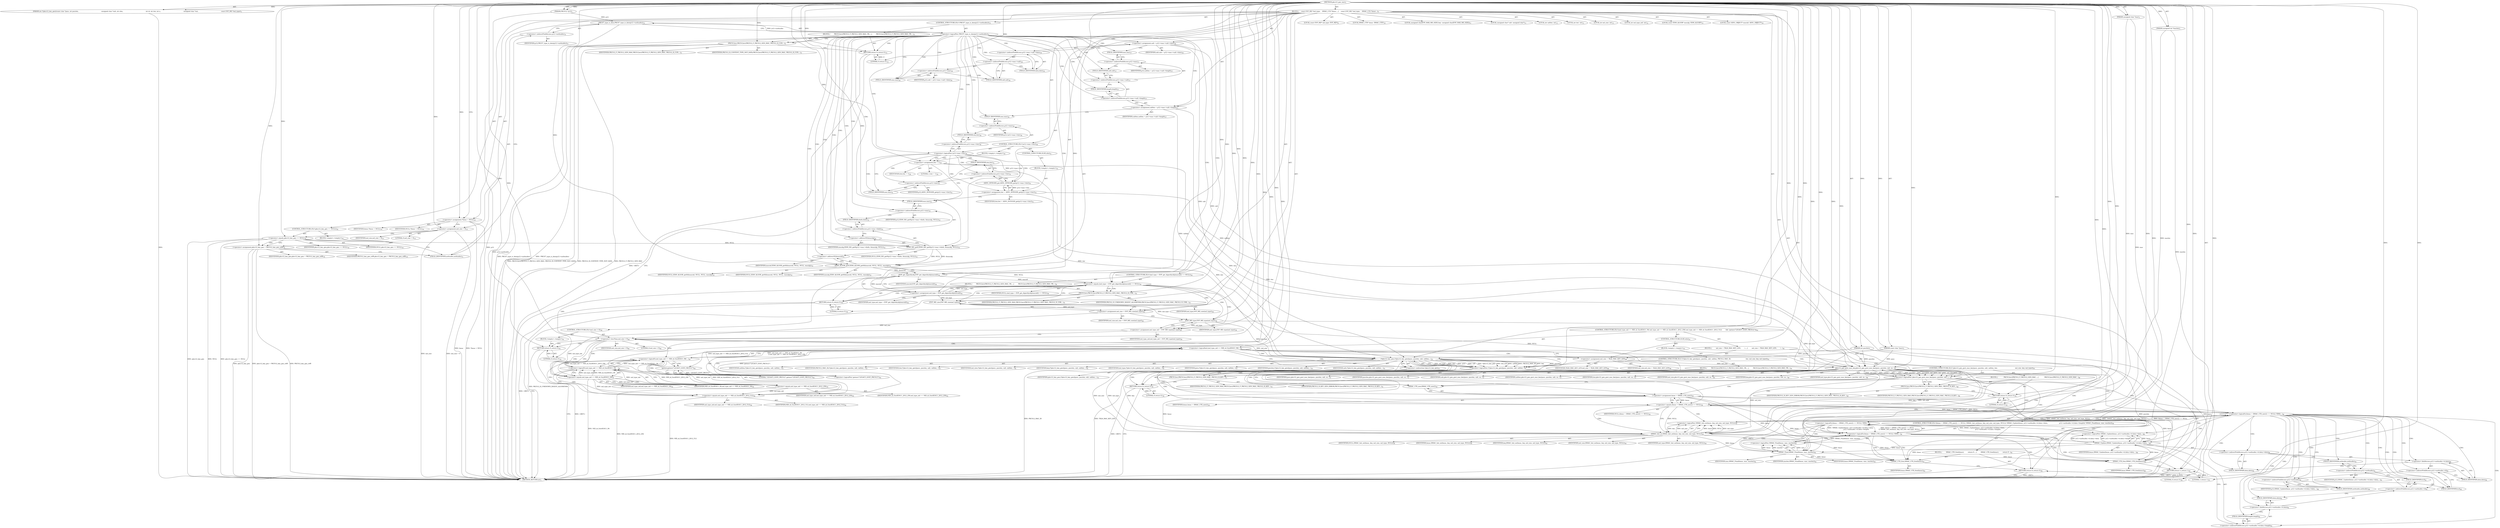 digraph "pkcs12_gen_mac" {  
"8" [label = <(METHOD,pkcs12_gen_mac)<SUB>1</SUB>> ]
"9" [label = <(PARAM,PKCS12 *p12)<SUB>1</SUB>> ]
"10" [label = <(PARAM,const char *pass)<SUB>1</SUB>> ]
"11" [label = <(PARAM,int passlen)<SUB>1</SUB>> ]
"12" [label = <(PARAM,unsigned char *mac)<SUB>2</SUB>> ]
"13" [label = <(PARAM,unsigned int *maclen)<SUB>2</SUB>> ]
"14" [label = <(PARAM,int (*pkcs12_key_gen)(const char *pass, int passlen,
                                                unsigned char *salt, int slen,
                                                int id, int iter, int n,
                                                unsigned char *out,
                                                const EVP_MD *md_type))<SUB>3</SUB>> ]
"15" [label = <(BLOCK,{
    const EVP_MD *md_type;
    HMAC_CTX *hmac...,{
    const EVP_MD *md_type;
    HMAC_CTX *hmac...)<SUB>8</SUB>> ]
"16" [label = <(LOCAL,const EVP_MD* md_type: EVP_MD*)<SUB>9</SUB>> ]
"17" [label = <(LOCAL,HMAC_CTX* hmac: HMAC_CTX*)<SUB>10</SUB>> ]
"18" [label = <(&lt;operator&gt;.assignment,*hmac = NULL)<SUB>10</SUB>> ]
"19" [label = <(IDENTIFIER,hmac,*hmac = NULL)<SUB>10</SUB>> ]
"20" [label = <(IDENTIFIER,NULL,*hmac = NULL)<SUB>10</SUB>> ]
"21" [label = <(LOCAL,unsigned char[EVP_MAX_MD_SIZE] key: unsigned char[EVP_MAX_MD_SIZE])<SUB>11</SUB>> ]
"22" [label = <(LOCAL,unsigned char* salt: unsigned char*)<SUB>11</SUB>> ]
"23" [label = <(LOCAL,int saltlen: int)<SUB>12</SUB>> ]
"24" [label = <(LOCAL,int iter: int)<SUB>12</SUB>> ]
"25" [label = <(LOCAL,int md_size: int)<SUB>13</SUB>> ]
"26" [label = <(&lt;operator&gt;.assignment,md_size = 0)<SUB>13</SUB>> ]
"27" [label = <(IDENTIFIER,md_size,md_size = 0)<SUB>13</SUB>> ]
"28" [label = <(LITERAL,0,md_size = 0)<SUB>13</SUB>> ]
"29" [label = <(LOCAL,int md_type_nid: int)<SUB>14</SUB>> ]
"30" [label = <(LOCAL,const X509_ALGOR* macalg: X509_ALGOR*)<SUB>15</SUB>> ]
"31" [label = <(LOCAL,const ASN1_OBJECT* macoid: ASN1_OBJECT*)<SUB>16</SUB>> ]
"32" [label = <(CONTROL_STRUCTURE,IF,if (pkcs12_key_gen == NULL))<SUB>18</SUB>> ]
"33" [label = <(&lt;operator&gt;.equals,pkcs12_key_gen == NULL)<SUB>18</SUB>> ]
"34" [label = <(IDENTIFIER,pkcs12_key_gen,pkcs12_key_gen == NULL)<SUB>18</SUB>> ]
"35" [label = <(IDENTIFIER,NULL,pkcs12_key_gen == NULL)<SUB>18</SUB>> ]
"36" [label = <(BLOCK,&lt;empty&gt;,&lt;empty&gt;)<SUB>19</SUB>> ]
"37" [label = <(&lt;operator&gt;.assignment,pkcs12_key_gen = PKCS12_key_gen_utf8)<SUB>19</SUB>> ]
"38" [label = <(IDENTIFIER,pkcs12_key_gen,pkcs12_key_gen = PKCS12_key_gen_utf8)<SUB>19</SUB>> ]
"39" [label = <(IDENTIFIER,PKCS12_key_gen_utf8,pkcs12_key_gen = PKCS12_key_gen_utf8)<SUB>19</SUB>> ]
"40" [label = <(CONTROL_STRUCTURE,IF,if (!PKCS7_type_is_data(p12-&gt;authsafes)))<SUB>21</SUB>> ]
"41" [label = <(&lt;operator&gt;.logicalNot,!PKCS7_type_is_data(p12-&gt;authsafes))<SUB>21</SUB>> ]
"42" [label = <(PKCS7_type_is_data,PKCS7_type_is_data(p12-&gt;authsafes))<SUB>21</SUB>> ]
"43" [label = <(&lt;operator&gt;.indirectFieldAccess,p12-&gt;authsafes)<SUB>21</SUB>> ]
"44" [label = <(IDENTIFIER,p12,PKCS7_type_is_data(p12-&gt;authsafes))<SUB>21</SUB>> ]
"45" [label = <(FIELD_IDENTIFIER,authsafes,authsafes)<SUB>21</SUB>> ]
"46" [label = <(BLOCK,{
        PKCS12err(PKCS12_F_PKCS12_GEN_MAC, PK...,{
        PKCS12err(PKCS12_F_PKCS12_GEN_MAC, PK...)<SUB>21</SUB>> ]
"47" [label = <(PKCS12err,PKCS12err(PKCS12_F_PKCS12_GEN_MAC, PKCS12_R_CON...)<SUB>22</SUB>> ]
"48" [label = <(IDENTIFIER,PKCS12_F_PKCS12_GEN_MAC,PKCS12err(PKCS12_F_PKCS12_GEN_MAC, PKCS12_R_CON...)<SUB>22</SUB>> ]
"49" [label = <(IDENTIFIER,PKCS12_R_CONTENT_TYPE_NOT_DATA,PKCS12err(PKCS12_F_PKCS12_GEN_MAC, PKCS12_R_CON...)<SUB>22</SUB>> ]
"50" [label = <(RETURN,return 0;,return 0;)<SUB>23</SUB>> ]
"51" [label = <(LITERAL,0,return 0;)<SUB>23</SUB>> ]
"52" [label = <(&lt;operator&gt;.assignment,salt = p12-&gt;mac-&gt;salt-&gt;data)<SUB>26</SUB>> ]
"53" [label = <(IDENTIFIER,salt,salt = p12-&gt;mac-&gt;salt-&gt;data)<SUB>26</SUB>> ]
"54" [label = <(&lt;operator&gt;.indirectFieldAccess,p12-&gt;mac-&gt;salt-&gt;data)<SUB>26</SUB>> ]
"55" [label = <(&lt;operator&gt;.indirectFieldAccess,p12-&gt;mac-&gt;salt)<SUB>26</SUB>> ]
"56" [label = <(&lt;operator&gt;.indirectFieldAccess,p12-&gt;mac)<SUB>26</SUB>> ]
"57" [label = <(IDENTIFIER,p12,salt = p12-&gt;mac-&gt;salt-&gt;data)<SUB>26</SUB>> ]
"58" [label = <(FIELD_IDENTIFIER,mac,mac)<SUB>26</SUB>> ]
"59" [label = <(FIELD_IDENTIFIER,salt,salt)<SUB>26</SUB>> ]
"60" [label = <(FIELD_IDENTIFIER,data,data)<SUB>26</SUB>> ]
"61" [label = <(&lt;operator&gt;.assignment,saltlen = p12-&gt;mac-&gt;salt-&gt;length)<SUB>27</SUB>> ]
"62" [label = <(IDENTIFIER,saltlen,saltlen = p12-&gt;mac-&gt;salt-&gt;length)<SUB>27</SUB>> ]
"63" [label = <(&lt;operator&gt;.indirectFieldAccess,p12-&gt;mac-&gt;salt-&gt;length)<SUB>27</SUB>> ]
"64" [label = <(&lt;operator&gt;.indirectFieldAccess,p12-&gt;mac-&gt;salt)<SUB>27</SUB>> ]
"65" [label = <(&lt;operator&gt;.indirectFieldAccess,p12-&gt;mac)<SUB>27</SUB>> ]
"66" [label = <(IDENTIFIER,p12,saltlen = p12-&gt;mac-&gt;salt-&gt;length)<SUB>27</SUB>> ]
"67" [label = <(FIELD_IDENTIFIER,mac,mac)<SUB>27</SUB>> ]
"68" [label = <(FIELD_IDENTIFIER,salt,salt)<SUB>27</SUB>> ]
"69" [label = <(FIELD_IDENTIFIER,length,length)<SUB>27</SUB>> ]
"70" [label = <(CONTROL_STRUCTURE,IF,if (!p12-&gt;mac-&gt;iter))<SUB>28</SUB>> ]
"71" [label = <(&lt;operator&gt;.logicalNot,!p12-&gt;mac-&gt;iter)<SUB>28</SUB>> ]
"72" [label = <(&lt;operator&gt;.indirectFieldAccess,p12-&gt;mac-&gt;iter)<SUB>28</SUB>> ]
"73" [label = <(&lt;operator&gt;.indirectFieldAccess,p12-&gt;mac)<SUB>28</SUB>> ]
"74" [label = <(IDENTIFIER,p12,!p12-&gt;mac-&gt;iter)<SUB>28</SUB>> ]
"75" [label = <(FIELD_IDENTIFIER,mac,mac)<SUB>28</SUB>> ]
"76" [label = <(FIELD_IDENTIFIER,iter,iter)<SUB>28</SUB>> ]
"77" [label = <(BLOCK,&lt;empty&gt;,&lt;empty&gt;)<SUB>29</SUB>> ]
"78" [label = <(&lt;operator&gt;.assignment,iter = 1)<SUB>29</SUB>> ]
"79" [label = <(IDENTIFIER,iter,iter = 1)<SUB>29</SUB>> ]
"80" [label = <(LITERAL,1,iter = 1)<SUB>29</SUB>> ]
"81" [label = <(CONTROL_STRUCTURE,ELSE,else)<SUB>31</SUB>> ]
"82" [label = <(BLOCK,&lt;empty&gt;,&lt;empty&gt;)<SUB>31</SUB>> ]
"83" [label = <(&lt;operator&gt;.assignment,iter = ASN1_INTEGER_get(p12-&gt;mac-&gt;iter))<SUB>31</SUB>> ]
"84" [label = <(IDENTIFIER,iter,iter = ASN1_INTEGER_get(p12-&gt;mac-&gt;iter))<SUB>31</SUB>> ]
"85" [label = <(ASN1_INTEGER_get,ASN1_INTEGER_get(p12-&gt;mac-&gt;iter))<SUB>31</SUB>> ]
"86" [label = <(&lt;operator&gt;.indirectFieldAccess,p12-&gt;mac-&gt;iter)<SUB>31</SUB>> ]
"87" [label = <(&lt;operator&gt;.indirectFieldAccess,p12-&gt;mac)<SUB>31</SUB>> ]
"88" [label = <(IDENTIFIER,p12,ASN1_INTEGER_get(p12-&gt;mac-&gt;iter))<SUB>31</SUB>> ]
"89" [label = <(FIELD_IDENTIFIER,mac,mac)<SUB>31</SUB>> ]
"90" [label = <(FIELD_IDENTIFIER,iter,iter)<SUB>31</SUB>> ]
"91" [label = <(X509_SIG_get0,X509_SIG_get0(p12-&gt;mac-&gt;dinfo, &amp;macalg, NULL))<SUB>32</SUB>> ]
"92" [label = <(&lt;operator&gt;.indirectFieldAccess,p12-&gt;mac-&gt;dinfo)<SUB>32</SUB>> ]
"93" [label = <(&lt;operator&gt;.indirectFieldAccess,p12-&gt;mac)<SUB>32</SUB>> ]
"94" [label = <(IDENTIFIER,p12,X509_SIG_get0(p12-&gt;mac-&gt;dinfo, &amp;macalg, NULL))<SUB>32</SUB>> ]
"95" [label = <(FIELD_IDENTIFIER,mac,mac)<SUB>32</SUB>> ]
"96" [label = <(FIELD_IDENTIFIER,dinfo,dinfo)<SUB>32</SUB>> ]
"97" [label = <(&lt;operator&gt;.addressOf,&amp;macalg)<SUB>32</SUB>> ]
"98" [label = <(IDENTIFIER,macalg,X509_SIG_get0(p12-&gt;mac-&gt;dinfo, &amp;macalg, NULL))<SUB>32</SUB>> ]
"99" [label = <(IDENTIFIER,NULL,X509_SIG_get0(p12-&gt;mac-&gt;dinfo, &amp;macalg, NULL))<SUB>32</SUB>> ]
"100" [label = <(X509_ALGOR_get0,X509_ALGOR_get0(&amp;macoid, NULL, NULL, macalg))<SUB>33</SUB>> ]
"101" [label = <(&lt;operator&gt;.addressOf,&amp;macoid)<SUB>33</SUB>> ]
"102" [label = <(IDENTIFIER,macoid,X509_ALGOR_get0(&amp;macoid, NULL, NULL, macalg))<SUB>33</SUB>> ]
"103" [label = <(IDENTIFIER,NULL,X509_ALGOR_get0(&amp;macoid, NULL, NULL, macalg))<SUB>33</SUB>> ]
"104" [label = <(IDENTIFIER,NULL,X509_ALGOR_get0(&amp;macoid, NULL, NULL, macalg))<SUB>33</SUB>> ]
"105" [label = <(IDENTIFIER,macalg,X509_ALGOR_get0(&amp;macoid, NULL, NULL, macalg))<SUB>33</SUB>> ]
"106" [label = <(CONTROL_STRUCTURE,IF,if ((md_type = EVP_get_digestbyobj(macoid)) == NULL))<SUB>34</SUB>> ]
"107" [label = <(&lt;operator&gt;.equals,(md_type = EVP_get_digestbyobj(macoid)) == NULL)<SUB>34</SUB>> ]
"108" [label = <(&lt;operator&gt;.assignment,md_type = EVP_get_digestbyobj(macoid))<SUB>34</SUB>> ]
"109" [label = <(IDENTIFIER,md_type,md_type = EVP_get_digestbyobj(macoid))<SUB>34</SUB>> ]
"110" [label = <(EVP_get_digestbyobj,EVP_get_digestbyobj(macoid))<SUB>34</SUB>> ]
"111" [label = <(IDENTIFIER,macoid,EVP_get_digestbyobj(macoid))<SUB>34</SUB>> ]
"112" [label = <(IDENTIFIER,NULL,(md_type = EVP_get_digestbyobj(macoid)) == NULL)<SUB>34</SUB>> ]
"113" [label = <(BLOCK,{
        PKCS12err(PKCS12_F_PKCS12_GEN_MAC, PK...,{
        PKCS12err(PKCS12_F_PKCS12_GEN_MAC, PK...)<SUB>34</SUB>> ]
"114" [label = <(PKCS12err,PKCS12err(PKCS12_F_PKCS12_GEN_MAC, PKCS12_R_UNK...)<SUB>35</SUB>> ]
"115" [label = <(IDENTIFIER,PKCS12_F_PKCS12_GEN_MAC,PKCS12err(PKCS12_F_PKCS12_GEN_MAC, PKCS12_R_UNK...)<SUB>35</SUB>> ]
"116" [label = <(IDENTIFIER,PKCS12_R_UNKNOWN_DIGEST_ALGORITHM,PKCS12err(PKCS12_F_PKCS12_GEN_MAC, PKCS12_R_UNK...)<SUB>35</SUB>> ]
"117" [label = <(RETURN,return 0;,return 0;)<SUB>36</SUB>> ]
"118" [label = <(LITERAL,0,return 0;)<SUB>36</SUB>> ]
"119" [label = <(&lt;operator&gt;.assignment,md_size = EVP_MD_size(md_type))<SUB>38</SUB>> ]
"120" [label = <(IDENTIFIER,md_size,md_size = EVP_MD_size(md_type))<SUB>38</SUB>> ]
"121" [label = <(EVP_MD_size,EVP_MD_size(md_type))<SUB>38</SUB>> ]
"122" [label = <(IDENTIFIER,md_type,EVP_MD_size(md_type))<SUB>38</SUB>> ]
"123" [label = <(&lt;operator&gt;.assignment,md_type_nid = EVP_MD_type(md_type))<SUB>39</SUB>> ]
"124" [label = <(IDENTIFIER,md_type_nid,md_type_nid = EVP_MD_type(md_type))<SUB>39</SUB>> ]
"125" [label = <(EVP_MD_type,EVP_MD_type(md_type))<SUB>39</SUB>> ]
"126" [label = <(IDENTIFIER,md_type,EVP_MD_type(md_type))<SUB>39</SUB>> ]
"127" [label = <(CONTROL_STRUCTURE,IF,if (md_size &lt; 0))<SUB>40</SUB>> ]
"128" [label = <(&lt;operator&gt;.lessThan,md_size &lt; 0)<SUB>40</SUB>> ]
"129" [label = <(IDENTIFIER,md_size,md_size &lt; 0)<SUB>40</SUB>> ]
"130" [label = <(LITERAL,0,md_size &lt; 0)<SUB>40</SUB>> ]
"131" [label = <(BLOCK,&lt;empty&gt;,&lt;empty&gt;)<SUB>41</SUB>> ]
"132" [label = <(RETURN,return 0;,return 0;)<SUB>41</SUB>> ]
"133" [label = <(LITERAL,0,return 0;)<SUB>41</SUB>> ]
"134" [label = <(CONTROL_STRUCTURE,IF,if ((md_type_nid == NID_id_GostR3411_94
| md_type_nid == NID_id_GostR3411_2012_256
| md_type_nid == NID_id_GostR3411_2012_512)
        &amp;&amp; !getenv(&quot;LEGACY_GOST_PKCS12&quot;)))<SUB>42</SUB>> ]
"135" [label = <(&lt;operator&gt;.logicalAnd,(md_type_nid == NID_id_GostR3411_94
|...)<SUB>42</SUB>> ]
"136" [label = <(&lt;operator&gt;.logicalOr,md_type_nid == NID_id_GostR3411_94
| ...)<SUB>42</SUB>> ]
"137" [label = <(&lt;operator&gt;.logicalOr,md_type_nid == NID_id_GostR3411_94
| ...)<SUB>42</SUB>> ]
"138" [label = <(&lt;operator&gt;.equals,md_type_nid == NID_id_GostR3411_94)<SUB>42</SUB>> ]
"139" [label = <(IDENTIFIER,md_type_nid,md_type_nid == NID_id_GostR3411_94)<SUB>42</SUB>> ]
"140" [label = <(IDENTIFIER,NID_id_GostR3411_94,md_type_nid == NID_id_GostR3411_94)<SUB>42</SUB>> ]
"141" [label = <(&lt;operator&gt;.equals,md_type_nid == NID_id_GostR3411_2012_256)<SUB>43</SUB>> ]
"142" [label = <(IDENTIFIER,md_type_nid,md_type_nid == NID_id_GostR3411_2012_256)<SUB>43</SUB>> ]
"143" [label = <(IDENTIFIER,NID_id_GostR3411_2012_256,md_type_nid == NID_id_GostR3411_2012_256)<SUB>43</SUB>> ]
"144" [label = <(&lt;operator&gt;.equals,md_type_nid == NID_id_GostR3411_2012_512)<SUB>44</SUB>> ]
"145" [label = <(IDENTIFIER,md_type_nid,md_type_nid == NID_id_GostR3411_2012_512)<SUB>44</SUB>> ]
"146" [label = <(IDENTIFIER,NID_id_GostR3411_2012_512,md_type_nid == NID_id_GostR3411_2012_512)<SUB>44</SUB>> ]
"147" [label = <(&lt;operator&gt;.logicalNot,!getenv(&quot;LEGACY_GOST_PKCS12&quot;))<SUB>45</SUB>> ]
"148" [label = <(getenv,getenv(&quot;LEGACY_GOST_PKCS12&quot;))<SUB>45</SUB>> ]
"149" [label = <(LITERAL,&quot;LEGACY_GOST_PKCS12&quot;,getenv(&quot;LEGACY_GOST_PKCS12&quot;))<SUB>45</SUB>> ]
"150" [label = <(BLOCK,{
        md_size = TK26_MAC_KEY_LEN;
        i...,{
        md_size = TK26_MAC_KEY_LEN;
        i...)<SUB>45</SUB>> ]
"151" [label = <(&lt;operator&gt;.assignment,md_size = TK26_MAC_KEY_LEN)<SUB>46</SUB>> ]
"152" [label = <(IDENTIFIER,md_size,md_size = TK26_MAC_KEY_LEN)<SUB>46</SUB>> ]
"153" [label = <(IDENTIFIER,TK26_MAC_KEY_LEN,md_size = TK26_MAC_KEY_LEN)<SUB>46</SUB>> ]
"154" [label = <(CONTROL_STRUCTURE,IF,if (!pkcs12_gen_gost_mac_key(pass, passlen, salt, saltlen, iter,
                                     md_size, key, md_type)))<SUB>47</SUB>> ]
"155" [label = <(&lt;operator&gt;.logicalNot,!pkcs12_gen_gost_mac_key(pass, passlen, salt, s...)<SUB>47</SUB>> ]
"156" [label = <(pkcs12_gen_gost_mac_key,pkcs12_gen_gost_mac_key(pass, passlen, salt, sa...)<SUB>47</SUB>> ]
"157" [label = <(IDENTIFIER,pass,pkcs12_gen_gost_mac_key(pass, passlen, salt, sa...)<SUB>47</SUB>> ]
"158" [label = <(IDENTIFIER,passlen,pkcs12_gen_gost_mac_key(pass, passlen, salt, sa...)<SUB>47</SUB>> ]
"159" [label = <(IDENTIFIER,salt,pkcs12_gen_gost_mac_key(pass, passlen, salt, sa...)<SUB>47</SUB>> ]
"160" [label = <(IDENTIFIER,saltlen,pkcs12_gen_gost_mac_key(pass, passlen, salt, sa...)<SUB>47</SUB>> ]
"161" [label = <(IDENTIFIER,iter,pkcs12_gen_gost_mac_key(pass, passlen, salt, sa...)<SUB>47</SUB>> ]
"162" [label = <(IDENTIFIER,md_size,pkcs12_gen_gost_mac_key(pass, passlen, salt, sa...)<SUB>48</SUB>> ]
"163" [label = <(IDENTIFIER,key,pkcs12_gen_gost_mac_key(pass, passlen, salt, sa...)<SUB>48</SUB>> ]
"164" [label = <(IDENTIFIER,md_type,pkcs12_gen_gost_mac_key(pass, passlen, salt, sa...)<SUB>48</SUB>> ]
"165" [label = <(BLOCK,{
            PKCS12err(PKCS12_F_PKCS12_GEN_MAC...,{
            PKCS12err(PKCS12_F_PKCS12_GEN_MAC...)<SUB>48</SUB>> ]
"166" [label = <(PKCS12err,PKCS12err(PKCS12_F_PKCS12_GEN_MAC, PKCS12_R_KEY...)<SUB>49</SUB>> ]
"167" [label = <(IDENTIFIER,PKCS12_F_PKCS12_GEN_MAC,PKCS12err(PKCS12_F_PKCS12_GEN_MAC, PKCS12_R_KEY...)<SUB>49</SUB>> ]
"168" [label = <(IDENTIFIER,PKCS12_R_KEY_GEN_ERROR,PKCS12err(PKCS12_F_PKCS12_GEN_MAC, PKCS12_R_KEY...)<SUB>49</SUB>> ]
"169" [label = <(RETURN,return 0;,return 0;)<SUB>50</SUB>> ]
"170" [label = <(LITERAL,0,return 0;)<SUB>50</SUB>> ]
"171" [label = <(CONTROL_STRUCTURE,ELSE,else)<SUB>53</SUB>> ]
"172" [label = <(BLOCK,&lt;empty&gt;,&lt;empty&gt;)<SUB>53</SUB>> ]
"173" [label = <(CONTROL_STRUCTURE,IF,if (!(*pkcs12_key_gen)(pass, passlen, salt, saltlen, PKCS12_MAC_ID,
                               iter, md_size, key, md_type)))<SUB>53</SUB>> ]
"174" [label = <(&lt;operator&gt;.logicalNot,!(*pkcs12_key_gen)(pass, passlen, salt, saltlen...)<SUB>53</SUB>> ]
"175" [label = <(*pkcs12_key_gen,(*pkcs12_key_gen)(pass, passlen, salt, saltlen,...)<SUB>53</SUB>> ]
"176" [label = <(&lt;operator&gt;.indirection,*pkcs12_key_gen)<SUB>53</SUB>> ]
"177" [label = <(IDENTIFIER,pkcs12_key_gen,(*pkcs12_key_gen)(pass, passlen, salt, saltlen,...)<SUB>53</SUB>> ]
"178" [label = <(IDENTIFIER,pass,(*pkcs12_key_gen)(pass, passlen, salt, saltlen,...)<SUB>53</SUB>> ]
"179" [label = <(IDENTIFIER,passlen,(*pkcs12_key_gen)(pass, passlen, salt, saltlen,...)<SUB>53</SUB>> ]
"180" [label = <(IDENTIFIER,salt,(*pkcs12_key_gen)(pass, passlen, salt, saltlen,...)<SUB>53</SUB>> ]
"181" [label = <(IDENTIFIER,saltlen,(*pkcs12_key_gen)(pass, passlen, salt, saltlen,...)<SUB>53</SUB>> ]
"182" [label = <(IDENTIFIER,PKCS12_MAC_ID,(*pkcs12_key_gen)(pass, passlen, salt, saltlen,...)<SUB>53</SUB>> ]
"183" [label = <(IDENTIFIER,iter,(*pkcs12_key_gen)(pass, passlen, salt, saltlen,...)<SUB>54</SUB>> ]
"184" [label = <(IDENTIFIER,md_size,(*pkcs12_key_gen)(pass, passlen, salt, saltlen,...)<SUB>54</SUB>> ]
"185" [label = <(IDENTIFIER,key,(*pkcs12_key_gen)(pass, passlen, salt, saltlen,...)<SUB>54</SUB>> ]
"186" [label = <(IDENTIFIER,md_type,(*pkcs12_key_gen)(pass, passlen, salt, saltlen,...)<SUB>54</SUB>> ]
"187" [label = <(BLOCK,{
        PKCS12err(PKCS12_F_PKCS12_GEN_MAC, PK...,{
        PKCS12err(PKCS12_F_PKCS12_GEN_MAC, PK...)<SUB>54</SUB>> ]
"188" [label = <(PKCS12err,PKCS12err(PKCS12_F_PKCS12_GEN_MAC, PKCS12_R_KEY...)<SUB>55</SUB>> ]
"189" [label = <(IDENTIFIER,PKCS12_F_PKCS12_GEN_MAC,PKCS12err(PKCS12_F_PKCS12_GEN_MAC, PKCS12_R_KEY...)<SUB>55</SUB>> ]
"190" [label = <(IDENTIFIER,PKCS12_R_KEY_GEN_ERROR,PKCS12err(PKCS12_F_PKCS12_GEN_MAC, PKCS12_R_KEY...)<SUB>55</SUB>> ]
"191" [label = <(RETURN,return 0;,return 0;)<SUB>56</SUB>> ]
"192" [label = <(LITERAL,0,return 0;)<SUB>56</SUB>> ]
"193" [label = <(CONTROL_STRUCTURE,IF,if ((hmac = HMAC_CTX_new()) == NULL
| !HMAC_Init_ex(hmac, key, md_size, md_type, NULL)
| !HMAC_Update(hmac, p12-&gt;authsafes-&gt;d.data-&gt;data,
                        p12-&gt;authsafes-&gt;d.data-&gt;length)
| !HMAC_Final(hmac, mac, maclen)))<SUB>58</SUB>> ]
"194" [label = <(&lt;operator&gt;.logicalOr,(hmac = HMAC_CTX_new()) == NULL
| !HMA...)<SUB>58</SUB>> ]
"195" [label = <(&lt;operator&gt;.logicalOr,(hmac = HMAC_CTX_new()) == NULL
| !HMA...)<SUB>58</SUB>> ]
"196" [label = <(&lt;operator&gt;.logicalOr,(hmac = HMAC_CTX_new()) == NULL
| !HMA...)<SUB>58</SUB>> ]
"197" [label = <(&lt;operator&gt;.equals,(hmac = HMAC_CTX_new()) == NULL)<SUB>58</SUB>> ]
"198" [label = <(&lt;operator&gt;.assignment,hmac = HMAC_CTX_new())<SUB>58</SUB>> ]
"199" [label = <(IDENTIFIER,hmac,hmac = HMAC_CTX_new())<SUB>58</SUB>> ]
"200" [label = <(HMAC_CTX_new,HMAC_CTX_new())<SUB>58</SUB>> ]
"201" [label = <(IDENTIFIER,NULL,(hmac = HMAC_CTX_new()) == NULL)<SUB>58</SUB>> ]
"202" [label = <(&lt;operator&gt;.logicalNot,!HMAC_Init_ex(hmac, key, md_size, md_type, NULL))<SUB>59</SUB>> ]
"203" [label = <(HMAC_Init_ex,HMAC_Init_ex(hmac, key, md_size, md_type, NULL))<SUB>59</SUB>> ]
"204" [label = <(IDENTIFIER,hmac,HMAC_Init_ex(hmac, key, md_size, md_type, NULL))<SUB>59</SUB>> ]
"205" [label = <(IDENTIFIER,key,HMAC_Init_ex(hmac, key, md_size, md_type, NULL))<SUB>59</SUB>> ]
"206" [label = <(IDENTIFIER,md_size,HMAC_Init_ex(hmac, key, md_size, md_type, NULL))<SUB>59</SUB>> ]
"207" [label = <(IDENTIFIER,md_type,HMAC_Init_ex(hmac, key, md_size, md_type, NULL))<SUB>59</SUB>> ]
"208" [label = <(IDENTIFIER,NULL,HMAC_Init_ex(hmac, key, md_size, md_type, NULL))<SUB>59</SUB>> ]
"209" [label = <(&lt;operator&gt;.logicalNot,!HMAC_Update(hmac, p12-&gt;authsafes-&gt;d.data-&gt;data...)<SUB>60</SUB>> ]
"210" [label = <(HMAC_Update,HMAC_Update(hmac, p12-&gt;authsafes-&gt;d.data-&gt;data,...)<SUB>60</SUB>> ]
"211" [label = <(IDENTIFIER,hmac,HMAC_Update(hmac, p12-&gt;authsafes-&gt;d.data-&gt;data,...)<SUB>60</SUB>> ]
"212" [label = <(&lt;operator&gt;.indirectFieldAccess,p12-&gt;authsafes-&gt;d.data-&gt;data)<SUB>60</SUB>> ]
"213" [label = <(&lt;operator&gt;.fieldAccess,p12-&gt;authsafes-&gt;d.data)<SUB>60</SUB>> ]
"214" [label = <(&lt;operator&gt;.indirectFieldAccess,p12-&gt;authsafes-&gt;d)<SUB>60</SUB>> ]
"215" [label = <(&lt;operator&gt;.indirectFieldAccess,p12-&gt;authsafes)<SUB>60</SUB>> ]
"216" [label = <(IDENTIFIER,p12,HMAC_Update(hmac, p12-&gt;authsafes-&gt;d.data-&gt;data,...)<SUB>60</SUB>> ]
"217" [label = <(FIELD_IDENTIFIER,authsafes,authsafes)<SUB>60</SUB>> ]
"218" [label = <(FIELD_IDENTIFIER,d,d)<SUB>60</SUB>> ]
"219" [label = <(FIELD_IDENTIFIER,data,data)<SUB>60</SUB>> ]
"220" [label = <(FIELD_IDENTIFIER,data,data)<SUB>60</SUB>> ]
"221" [label = <(&lt;operator&gt;.indirectFieldAccess,p12-&gt;authsafes-&gt;d.data-&gt;length)<SUB>61</SUB>> ]
"222" [label = <(&lt;operator&gt;.fieldAccess,p12-&gt;authsafes-&gt;d.data)<SUB>61</SUB>> ]
"223" [label = <(&lt;operator&gt;.indirectFieldAccess,p12-&gt;authsafes-&gt;d)<SUB>61</SUB>> ]
"224" [label = <(&lt;operator&gt;.indirectFieldAccess,p12-&gt;authsafes)<SUB>61</SUB>> ]
"225" [label = <(IDENTIFIER,p12,HMAC_Update(hmac, p12-&gt;authsafes-&gt;d.data-&gt;data,...)<SUB>61</SUB>> ]
"226" [label = <(FIELD_IDENTIFIER,authsafes,authsafes)<SUB>61</SUB>> ]
"227" [label = <(FIELD_IDENTIFIER,d,d)<SUB>61</SUB>> ]
"228" [label = <(FIELD_IDENTIFIER,data,data)<SUB>61</SUB>> ]
"229" [label = <(FIELD_IDENTIFIER,length,length)<SUB>61</SUB>> ]
"230" [label = <(&lt;operator&gt;.logicalNot,!HMAC_Final(hmac, mac, maclen))<SUB>62</SUB>> ]
"231" [label = <(HMAC_Final,HMAC_Final(hmac, mac, maclen))<SUB>62</SUB>> ]
"232" [label = <(IDENTIFIER,hmac,HMAC_Final(hmac, mac, maclen))<SUB>62</SUB>> ]
"233" [label = <(IDENTIFIER,mac,HMAC_Final(hmac, mac, maclen))<SUB>62</SUB>> ]
"234" [label = <(IDENTIFIER,maclen,HMAC_Final(hmac, mac, maclen))<SUB>62</SUB>> ]
"235" [label = <(BLOCK,{
        HMAC_CTX_free(hmac);
        return 0...,{
        HMAC_CTX_free(hmac);
        return 0...)<SUB>62</SUB>> ]
"236" [label = <(HMAC_CTX_free,HMAC_CTX_free(hmac))<SUB>63</SUB>> ]
"237" [label = <(IDENTIFIER,hmac,HMAC_CTX_free(hmac))<SUB>63</SUB>> ]
"238" [label = <(RETURN,return 0;,return 0;)<SUB>64</SUB>> ]
"239" [label = <(LITERAL,0,return 0;)<SUB>64</SUB>> ]
"240" [label = <(HMAC_CTX_free,HMAC_CTX_free(hmac))<SUB>66</SUB>> ]
"241" [label = <(IDENTIFIER,hmac,HMAC_CTX_free(hmac))<SUB>66</SUB>> ]
"242" [label = <(RETURN,return 1;,return 1;)<SUB>67</SUB>> ]
"243" [label = <(LITERAL,1,return 1;)<SUB>67</SUB>> ]
"244" [label = <(METHOD_RETURN,int)<SUB>1</SUB>> ]
  "8" -> "9"  [ label = "AST: "] 
  "8" -> "10"  [ label = "AST: "] 
  "8" -> "11"  [ label = "AST: "] 
  "8" -> "12"  [ label = "AST: "] 
  "8" -> "13"  [ label = "AST: "] 
  "8" -> "14"  [ label = "AST: "] 
  "8" -> "15"  [ label = "AST: "] 
  "8" -> "244"  [ label = "AST: "] 
  "15" -> "16"  [ label = "AST: "] 
  "15" -> "17"  [ label = "AST: "] 
  "15" -> "18"  [ label = "AST: "] 
  "15" -> "21"  [ label = "AST: "] 
  "15" -> "22"  [ label = "AST: "] 
  "15" -> "23"  [ label = "AST: "] 
  "15" -> "24"  [ label = "AST: "] 
  "15" -> "25"  [ label = "AST: "] 
  "15" -> "26"  [ label = "AST: "] 
  "15" -> "29"  [ label = "AST: "] 
  "15" -> "30"  [ label = "AST: "] 
  "15" -> "31"  [ label = "AST: "] 
  "15" -> "32"  [ label = "AST: "] 
  "15" -> "40"  [ label = "AST: "] 
  "15" -> "52"  [ label = "AST: "] 
  "15" -> "61"  [ label = "AST: "] 
  "15" -> "70"  [ label = "AST: "] 
  "15" -> "91"  [ label = "AST: "] 
  "15" -> "100"  [ label = "AST: "] 
  "15" -> "106"  [ label = "AST: "] 
  "15" -> "119"  [ label = "AST: "] 
  "15" -> "123"  [ label = "AST: "] 
  "15" -> "127"  [ label = "AST: "] 
  "15" -> "134"  [ label = "AST: "] 
  "15" -> "193"  [ label = "AST: "] 
  "15" -> "240"  [ label = "AST: "] 
  "15" -> "242"  [ label = "AST: "] 
  "18" -> "19"  [ label = "AST: "] 
  "18" -> "20"  [ label = "AST: "] 
  "26" -> "27"  [ label = "AST: "] 
  "26" -> "28"  [ label = "AST: "] 
  "32" -> "33"  [ label = "AST: "] 
  "32" -> "36"  [ label = "AST: "] 
  "33" -> "34"  [ label = "AST: "] 
  "33" -> "35"  [ label = "AST: "] 
  "36" -> "37"  [ label = "AST: "] 
  "37" -> "38"  [ label = "AST: "] 
  "37" -> "39"  [ label = "AST: "] 
  "40" -> "41"  [ label = "AST: "] 
  "40" -> "46"  [ label = "AST: "] 
  "41" -> "42"  [ label = "AST: "] 
  "42" -> "43"  [ label = "AST: "] 
  "43" -> "44"  [ label = "AST: "] 
  "43" -> "45"  [ label = "AST: "] 
  "46" -> "47"  [ label = "AST: "] 
  "46" -> "50"  [ label = "AST: "] 
  "47" -> "48"  [ label = "AST: "] 
  "47" -> "49"  [ label = "AST: "] 
  "50" -> "51"  [ label = "AST: "] 
  "52" -> "53"  [ label = "AST: "] 
  "52" -> "54"  [ label = "AST: "] 
  "54" -> "55"  [ label = "AST: "] 
  "54" -> "60"  [ label = "AST: "] 
  "55" -> "56"  [ label = "AST: "] 
  "55" -> "59"  [ label = "AST: "] 
  "56" -> "57"  [ label = "AST: "] 
  "56" -> "58"  [ label = "AST: "] 
  "61" -> "62"  [ label = "AST: "] 
  "61" -> "63"  [ label = "AST: "] 
  "63" -> "64"  [ label = "AST: "] 
  "63" -> "69"  [ label = "AST: "] 
  "64" -> "65"  [ label = "AST: "] 
  "64" -> "68"  [ label = "AST: "] 
  "65" -> "66"  [ label = "AST: "] 
  "65" -> "67"  [ label = "AST: "] 
  "70" -> "71"  [ label = "AST: "] 
  "70" -> "77"  [ label = "AST: "] 
  "70" -> "81"  [ label = "AST: "] 
  "71" -> "72"  [ label = "AST: "] 
  "72" -> "73"  [ label = "AST: "] 
  "72" -> "76"  [ label = "AST: "] 
  "73" -> "74"  [ label = "AST: "] 
  "73" -> "75"  [ label = "AST: "] 
  "77" -> "78"  [ label = "AST: "] 
  "78" -> "79"  [ label = "AST: "] 
  "78" -> "80"  [ label = "AST: "] 
  "81" -> "82"  [ label = "AST: "] 
  "82" -> "83"  [ label = "AST: "] 
  "83" -> "84"  [ label = "AST: "] 
  "83" -> "85"  [ label = "AST: "] 
  "85" -> "86"  [ label = "AST: "] 
  "86" -> "87"  [ label = "AST: "] 
  "86" -> "90"  [ label = "AST: "] 
  "87" -> "88"  [ label = "AST: "] 
  "87" -> "89"  [ label = "AST: "] 
  "91" -> "92"  [ label = "AST: "] 
  "91" -> "97"  [ label = "AST: "] 
  "91" -> "99"  [ label = "AST: "] 
  "92" -> "93"  [ label = "AST: "] 
  "92" -> "96"  [ label = "AST: "] 
  "93" -> "94"  [ label = "AST: "] 
  "93" -> "95"  [ label = "AST: "] 
  "97" -> "98"  [ label = "AST: "] 
  "100" -> "101"  [ label = "AST: "] 
  "100" -> "103"  [ label = "AST: "] 
  "100" -> "104"  [ label = "AST: "] 
  "100" -> "105"  [ label = "AST: "] 
  "101" -> "102"  [ label = "AST: "] 
  "106" -> "107"  [ label = "AST: "] 
  "106" -> "113"  [ label = "AST: "] 
  "107" -> "108"  [ label = "AST: "] 
  "107" -> "112"  [ label = "AST: "] 
  "108" -> "109"  [ label = "AST: "] 
  "108" -> "110"  [ label = "AST: "] 
  "110" -> "111"  [ label = "AST: "] 
  "113" -> "114"  [ label = "AST: "] 
  "113" -> "117"  [ label = "AST: "] 
  "114" -> "115"  [ label = "AST: "] 
  "114" -> "116"  [ label = "AST: "] 
  "117" -> "118"  [ label = "AST: "] 
  "119" -> "120"  [ label = "AST: "] 
  "119" -> "121"  [ label = "AST: "] 
  "121" -> "122"  [ label = "AST: "] 
  "123" -> "124"  [ label = "AST: "] 
  "123" -> "125"  [ label = "AST: "] 
  "125" -> "126"  [ label = "AST: "] 
  "127" -> "128"  [ label = "AST: "] 
  "127" -> "131"  [ label = "AST: "] 
  "128" -> "129"  [ label = "AST: "] 
  "128" -> "130"  [ label = "AST: "] 
  "131" -> "132"  [ label = "AST: "] 
  "132" -> "133"  [ label = "AST: "] 
  "134" -> "135"  [ label = "AST: "] 
  "134" -> "150"  [ label = "AST: "] 
  "134" -> "171"  [ label = "AST: "] 
  "135" -> "136"  [ label = "AST: "] 
  "135" -> "147"  [ label = "AST: "] 
  "136" -> "137"  [ label = "AST: "] 
  "136" -> "144"  [ label = "AST: "] 
  "137" -> "138"  [ label = "AST: "] 
  "137" -> "141"  [ label = "AST: "] 
  "138" -> "139"  [ label = "AST: "] 
  "138" -> "140"  [ label = "AST: "] 
  "141" -> "142"  [ label = "AST: "] 
  "141" -> "143"  [ label = "AST: "] 
  "144" -> "145"  [ label = "AST: "] 
  "144" -> "146"  [ label = "AST: "] 
  "147" -> "148"  [ label = "AST: "] 
  "148" -> "149"  [ label = "AST: "] 
  "150" -> "151"  [ label = "AST: "] 
  "150" -> "154"  [ label = "AST: "] 
  "151" -> "152"  [ label = "AST: "] 
  "151" -> "153"  [ label = "AST: "] 
  "154" -> "155"  [ label = "AST: "] 
  "154" -> "165"  [ label = "AST: "] 
  "155" -> "156"  [ label = "AST: "] 
  "156" -> "157"  [ label = "AST: "] 
  "156" -> "158"  [ label = "AST: "] 
  "156" -> "159"  [ label = "AST: "] 
  "156" -> "160"  [ label = "AST: "] 
  "156" -> "161"  [ label = "AST: "] 
  "156" -> "162"  [ label = "AST: "] 
  "156" -> "163"  [ label = "AST: "] 
  "156" -> "164"  [ label = "AST: "] 
  "165" -> "166"  [ label = "AST: "] 
  "165" -> "169"  [ label = "AST: "] 
  "166" -> "167"  [ label = "AST: "] 
  "166" -> "168"  [ label = "AST: "] 
  "169" -> "170"  [ label = "AST: "] 
  "171" -> "172"  [ label = "AST: "] 
  "172" -> "173"  [ label = "AST: "] 
  "173" -> "174"  [ label = "AST: "] 
  "173" -> "187"  [ label = "AST: "] 
  "174" -> "175"  [ label = "AST: "] 
  "175" -> "176"  [ label = "AST: "] 
  "175" -> "178"  [ label = "AST: "] 
  "175" -> "179"  [ label = "AST: "] 
  "175" -> "180"  [ label = "AST: "] 
  "175" -> "181"  [ label = "AST: "] 
  "175" -> "182"  [ label = "AST: "] 
  "175" -> "183"  [ label = "AST: "] 
  "175" -> "184"  [ label = "AST: "] 
  "175" -> "185"  [ label = "AST: "] 
  "175" -> "186"  [ label = "AST: "] 
  "176" -> "177"  [ label = "AST: "] 
  "187" -> "188"  [ label = "AST: "] 
  "187" -> "191"  [ label = "AST: "] 
  "188" -> "189"  [ label = "AST: "] 
  "188" -> "190"  [ label = "AST: "] 
  "191" -> "192"  [ label = "AST: "] 
  "193" -> "194"  [ label = "AST: "] 
  "193" -> "235"  [ label = "AST: "] 
  "194" -> "195"  [ label = "AST: "] 
  "194" -> "230"  [ label = "AST: "] 
  "195" -> "196"  [ label = "AST: "] 
  "195" -> "209"  [ label = "AST: "] 
  "196" -> "197"  [ label = "AST: "] 
  "196" -> "202"  [ label = "AST: "] 
  "197" -> "198"  [ label = "AST: "] 
  "197" -> "201"  [ label = "AST: "] 
  "198" -> "199"  [ label = "AST: "] 
  "198" -> "200"  [ label = "AST: "] 
  "202" -> "203"  [ label = "AST: "] 
  "203" -> "204"  [ label = "AST: "] 
  "203" -> "205"  [ label = "AST: "] 
  "203" -> "206"  [ label = "AST: "] 
  "203" -> "207"  [ label = "AST: "] 
  "203" -> "208"  [ label = "AST: "] 
  "209" -> "210"  [ label = "AST: "] 
  "210" -> "211"  [ label = "AST: "] 
  "210" -> "212"  [ label = "AST: "] 
  "210" -> "221"  [ label = "AST: "] 
  "212" -> "213"  [ label = "AST: "] 
  "212" -> "220"  [ label = "AST: "] 
  "213" -> "214"  [ label = "AST: "] 
  "213" -> "219"  [ label = "AST: "] 
  "214" -> "215"  [ label = "AST: "] 
  "214" -> "218"  [ label = "AST: "] 
  "215" -> "216"  [ label = "AST: "] 
  "215" -> "217"  [ label = "AST: "] 
  "221" -> "222"  [ label = "AST: "] 
  "221" -> "229"  [ label = "AST: "] 
  "222" -> "223"  [ label = "AST: "] 
  "222" -> "228"  [ label = "AST: "] 
  "223" -> "224"  [ label = "AST: "] 
  "223" -> "227"  [ label = "AST: "] 
  "224" -> "225"  [ label = "AST: "] 
  "224" -> "226"  [ label = "AST: "] 
  "230" -> "231"  [ label = "AST: "] 
  "231" -> "232"  [ label = "AST: "] 
  "231" -> "233"  [ label = "AST: "] 
  "231" -> "234"  [ label = "AST: "] 
  "235" -> "236"  [ label = "AST: "] 
  "235" -> "238"  [ label = "AST: "] 
  "236" -> "237"  [ label = "AST: "] 
  "238" -> "239"  [ label = "AST: "] 
  "240" -> "241"  [ label = "AST: "] 
  "242" -> "243"  [ label = "AST: "] 
  "18" -> "26"  [ label = "CFG: "] 
  "26" -> "33"  [ label = "CFG: "] 
  "52" -> "67"  [ label = "CFG: "] 
  "61" -> "75"  [ label = "CFG: "] 
  "91" -> "101"  [ label = "CFG: "] 
  "100" -> "110"  [ label = "CFG: "] 
  "119" -> "125"  [ label = "CFG: "] 
  "123" -> "128"  [ label = "CFG: "] 
  "240" -> "242"  [ label = "CFG: "] 
  "242" -> "244"  [ label = "CFG: "] 
  "33" -> "37"  [ label = "CFG: "] 
  "33" -> "45"  [ label = "CFG: "] 
  "41" -> "47"  [ label = "CFG: "] 
  "41" -> "58"  [ label = "CFG: "] 
  "54" -> "52"  [ label = "CFG: "] 
  "63" -> "61"  [ label = "CFG: "] 
  "71" -> "78"  [ label = "CFG: "] 
  "71" -> "89"  [ label = "CFG: "] 
  "92" -> "97"  [ label = "CFG: "] 
  "97" -> "91"  [ label = "CFG: "] 
  "101" -> "100"  [ label = "CFG: "] 
  "107" -> "114"  [ label = "CFG: "] 
  "107" -> "121"  [ label = "CFG: "] 
  "121" -> "119"  [ label = "CFG: "] 
  "125" -> "123"  [ label = "CFG: "] 
  "128" -> "132"  [ label = "CFG: "] 
  "128" -> "138"  [ label = "CFG: "] 
  "135" -> "151"  [ label = "CFG: "] 
  "135" -> "176"  [ label = "CFG: "] 
  "194" -> "236"  [ label = "CFG: "] 
  "194" -> "240"  [ label = "CFG: "] 
  "37" -> "45"  [ label = "CFG: "] 
  "42" -> "41"  [ label = "CFG: "] 
  "47" -> "50"  [ label = "CFG: "] 
  "50" -> "244"  [ label = "CFG: "] 
  "55" -> "60"  [ label = "CFG: "] 
  "60" -> "54"  [ label = "CFG: "] 
  "64" -> "69"  [ label = "CFG: "] 
  "69" -> "63"  [ label = "CFG: "] 
  "72" -> "71"  [ label = "CFG: "] 
  "78" -> "95"  [ label = "CFG: "] 
  "93" -> "96"  [ label = "CFG: "] 
  "96" -> "92"  [ label = "CFG: "] 
  "108" -> "107"  [ label = "CFG: "] 
  "114" -> "117"  [ label = "CFG: "] 
  "117" -> "244"  [ label = "CFG: "] 
  "132" -> "244"  [ label = "CFG: "] 
  "136" -> "135"  [ label = "CFG: "] 
  "136" -> "148"  [ label = "CFG: "] 
  "147" -> "135"  [ label = "CFG: "] 
  "151" -> "156"  [ label = "CFG: "] 
  "195" -> "194"  [ label = "CFG: "] 
  "195" -> "231"  [ label = "CFG: "] 
  "230" -> "194"  [ label = "CFG: "] 
  "236" -> "238"  [ label = "CFG: "] 
  "238" -> "244"  [ label = "CFG: "] 
  "43" -> "42"  [ label = "CFG: "] 
  "56" -> "59"  [ label = "CFG: "] 
  "59" -> "55"  [ label = "CFG: "] 
  "65" -> "68"  [ label = "CFG: "] 
  "68" -> "64"  [ label = "CFG: "] 
  "73" -> "76"  [ label = "CFG: "] 
  "76" -> "72"  [ label = "CFG: "] 
  "83" -> "95"  [ label = "CFG: "] 
  "95" -> "93"  [ label = "CFG: "] 
  "110" -> "108"  [ label = "CFG: "] 
  "137" -> "136"  [ label = "CFG: "] 
  "137" -> "144"  [ label = "CFG: "] 
  "144" -> "136"  [ label = "CFG: "] 
  "148" -> "147"  [ label = "CFG: "] 
  "155" -> "166"  [ label = "CFG: "] 
  "155" -> "200"  [ label = "CFG: "] 
  "196" -> "195"  [ label = "CFG: "] 
  "196" -> "217"  [ label = "CFG: "] 
  "209" -> "195"  [ label = "CFG: "] 
  "231" -> "230"  [ label = "CFG: "] 
  "45" -> "43"  [ label = "CFG: "] 
  "58" -> "56"  [ label = "CFG: "] 
  "67" -> "65"  [ label = "CFG: "] 
  "75" -> "73"  [ label = "CFG: "] 
  "85" -> "83"  [ label = "CFG: "] 
  "138" -> "137"  [ label = "CFG: "] 
  "138" -> "141"  [ label = "CFG: "] 
  "141" -> "137"  [ label = "CFG: "] 
  "156" -> "155"  [ label = "CFG: "] 
  "166" -> "169"  [ label = "CFG: "] 
  "169" -> "244"  [ label = "CFG: "] 
  "174" -> "188"  [ label = "CFG: "] 
  "174" -> "200"  [ label = "CFG: "] 
  "197" -> "196"  [ label = "CFG: "] 
  "197" -> "203"  [ label = "CFG: "] 
  "202" -> "196"  [ label = "CFG: "] 
  "210" -> "209"  [ label = "CFG: "] 
  "86" -> "85"  [ label = "CFG: "] 
  "175" -> "174"  [ label = "CFG: "] 
  "188" -> "191"  [ label = "CFG: "] 
  "191" -> "244"  [ label = "CFG: "] 
  "198" -> "197"  [ label = "CFG: "] 
  "203" -> "202"  [ label = "CFG: "] 
  "212" -> "226"  [ label = "CFG: "] 
  "221" -> "210"  [ label = "CFG: "] 
  "87" -> "90"  [ label = "CFG: "] 
  "90" -> "86"  [ label = "CFG: "] 
  "176" -> "175"  [ label = "CFG: "] 
  "200" -> "198"  [ label = "CFG: "] 
  "213" -> "220"  [ label = "CFG: "] 
  "220" -> "212"  [ label = "CFG: "] 
  "222" -> "229"  [ label = "CFG: "] 
  "229" -> "221"  [ label = "CFG: "] 
  "89" -> "87"  [ label = "CFG: "] 
  "214" -> "219"  [ label = "CFG: "] 
  "219" -> "213"  [ label = "CFG: "] 
  "223" -> "228"  [ label = "CFG: "] 
  "228" -> "222"  [ label = "CFG: "] 
  "215" -> "218"  [ label = "CFG: "] 
  "218" -> "214"  [ label = "CFG: "] 
  "224" -> "227"  [ label = "CFG: "] 
  "227" -> "223"  [ label = "CFG: "] 
  "217" -> "215"  [ label = "CFG: "] 
  "226" -> "224"  [ label = "CFG: "] 
  "8" -> "18"  [ label = "CFG: "] 
  "238" -> "244"  [ label = "DDG: &lt;RET&gt;"] 
  "169" -> "244"  [ label = "DDG: &lt;RET&gt;"] 
  "191" -> "244"  [ label = "DDG: &lt;RET&gt;"] 
  "117" -> "244"  [ label = "DDG: &lt;RET&gt;"] 
  "132" -> "244"  [ label = "DDG: &lt;RET&gt;"] 
  "242" -> "244"  [ label = "DDG: &lt;RET&gt;"] 
  "50" -> "244"  [ label = "DDG: &lt;RET&gt;"] 
  "9" -> "244"  [ label = "DDG: p12"] 
  "10" -> "244"  [ label = "DDG: pass"] 
  "11" -> "244"  [ label = "DDG: passlen"] 
  "12" -> "244"  [ label = "DDG: mac"] 
  "13" -> "244"  [ label = "DDG: maclen"] 
  "14" -> "244"  [ label = "DDG: "] 
  "18" -> "244"  [ label = "DDG: hmac"] 
  "18" -> "244"  [ label = "DDG: *hmac = NULL"] 
  "26" -> "244"  [ label = "DDG: md_size"] 
  "26" -> "244"  [ label = "DDG: md_size = 0"] 
  "33" -> "244"  [ label = "DDG: pkcs12_key_gen"] 
  "33" -> "244"  [ label = "DDG: NULL"] 
  "33" -> "244"  [ label = "DDG: pkcs12_key_gen == NULL"] 
  "37" -> "244"  [ label = "DDG: pkcs12_key_gen"] 
  "37" -> "244"  [ label = "DDG: pkcs12_key_gen = PKCS12_key_gen_utf8"] 
  "42" -> "244"  [ label = "DDG: p12-&gt;authsafes"] 
  "41" -> "244"  [ label = "DDG: PKCS7_type_is_data(p12-&gt;authsafes)"] 
  "41" -> "244"  [ label = "DDG: !PKCS7_type_is_data(p12-&gt;authsafes)"] 
  "47" -> "244"  [ label = "DDG: PKCS12_F_PKCS12_GEN_MAC"] 
  "47" -> "244"  [ label = "DDG: PKCS12err(PKCS12_F_PKCS12_GEN_MAC, PKCS12_R_CONTENT_TYPE_NOT_DATA)"] 
  "37" -> "244"  [ label = "DDG: PKCS12_key_gen_utf8"] 
  "151" -> "244"  [ label = "DDG: TK26_MAC_KEY_LEN"] 
  "47" -> "244"  [ label = "DDG: PKCS12_R_CONTENT_TYPE_NOT_DATA"] 
  "144" -> "244"  [ label = "DDG: NID_id_GostR3411_2012_512"] 
  "141" -> "244"  [ label = "DDG: NID_id_GostR3411_2012_256"] 
  "114" -> "244"  [ label = "DDG: PKCS12_R_UNKNOWN_DIGEST_ALGORITHM"] 
  "175" -> "244"  [ label = "DDG: PKCS12_MAC_ID"] 
  "138" -> "244"  [ label = "DDG: NID_id_GostR3411_94"] 
  "8" -> "9"  [ label = "DDG: "] 
  "8" -> "10"  [ label = "DDG: "] 
  "8" -> "11"  [ label = "DDG: "] 
  "8" -> "12"  [ label = "DDG: "] 
  "8" -> "13"  [ label = "DDG: "] 
  "8" -> "14"  [ label = "DDG: "] 
  "8" -> "18"  [ label = "DDG: "] 
  "8" -> "26"  [ label = "DDG: "] 
  "121" -> "119"  [ label = "DDG: md_type"] 
  "125" -> "123"  [ label = "DDG: md_type"] 
  "243" -> "242"  [ label = "DDG: 1"] 
  "8" -> "242"  [ label = "DDG: "] 
  "8" -> "91"  [ label = "DDG: "] 
  "33" -> "91"  [ label = "DDG: NULL"] 
  "8" -> "100"  [ label = "DDG: "] 
  "91" -> "100"  [ label = "DDG: NULL"] 
  "91" -> "100"  [ label = "DDG: &amp;macalg"] 
  "198" -> "240"  [ label = "DDG: hmac"] 
  "203" -> "240"  [ label = "DDG: hmac"] 
  "210" -> "240"  [ label = "DDG: hmac"] 
  "231" -> "240"  [ label = "DDG: hmac"] 
  "8" -> "240"  [ label = "DDG: "] 
  "8" -> "243"  [ label = "DDG: "] 
  "8" -> "33"  [ label = "DDG: "] 
  "8" -> "37"  [ label = "DDG: "] 
  "42" -> "41"  [ label = "DDG: p12-&gt;authsafes"] 
  "51" -> "50"  [ label = "DDG: 0"] 
  "8" -> "50"  [ label = "DDG: "] 
  "8" -> "78"  [ label = "DDG: "] 
  "108" -> "107"  [ label = "DDG: md_type"] 
  "110" -> "107"  [ label = "DDG: macoid"] 
  "100" -> "107"  [ label = "DDG: NULL"] 
  "8" -> "107"  [ label = "DDG: "] 
  "118" -> "117"  [ label = "DDG: 0"] 
  "8" -> "117"  [ label = "DDG: "] 
  "108" -> "121"  [ label = "DDG: md_type"] 
  "8" -> "121"  [ label = "DDG: "] 
  "121" -> "125"  [ label = "DDG: md_type"] 
  "8" -> "125"  [ label = "DDG: "] 
  "119" -> "128"  [ label = "DDG: md_size"] 
  "8" -> "128"  [ label = "DDG: "] 
  "133" -> "132"  [ label = "DDG: 0"] 
  "8" -> "132"  [ label = "DDG: "] 
  "136" -> "135"  [ label = "DDG: md_type_nid == NID_id_GostR3411_94
         || md_type_nid == NID_id_GostR3411_2012_256"] 
  "136" -> "135"  [ label = "DDG: md_type_nid == NID_id_GostR3411_2012_512"] 
  "147" -> "135"  [ label = "DDG: getenv(&quot;LEGACY_GOST_PKCS12&quot;)"] 
  "8" -> "151"  [ label = "DDG: "] 
  "195" -> "194"  [ label = "DDG: (hmac = HMAC_CTX_new()) == NULL
        || !HMAC_Init_ex(hmac, key, md_size, md_type, NULL)"] 
  "195" -> "194"  [ label = "DDG: !HMAC_Update(hmac, p12-&gt;authsafes-&gt;d.data-&gt;data,
                        p12-&gt;authsafes-&gt;d.data-&gt;length)"] 
  "230" -> "194"  [ label = "DDG: HMAC_Final(hmac, mac, maclen)"] 
  "239" -> "238"  [ label = "DDG: 0"] 
  "8" -> "238"  [ label = "DDG: "] 
  "9" -> "42"  [ label = "DDG: p12"] 
  "8" -> "47"  [ label = "DDG: "] 
  "8" -> "51"  [ label = "DDG: "] 
  "85" -> "83"  [ label = "DDG: p12-&gt;mac-&gt;iter"] 
  "110" -> "108"  [ label = "DDG: macoid"] 
  "8" -> "114"  [ label = "DDG: "] 
  "8" -> "118"  [ label = "DDG: "] 
  "8" -> "133"  [ label = "DDG: "] 
  "137" -> "136"  [ label = "DDG: md_type_nid == NID_id_GostR3411_94"] 
  "137" -> "136"  [ label = "DDG: md_type_nid == NID_id_GostR3411_2012_256"] 
  "144" -> "136"  [ label = "DDG: md_type_nid"] 
  "144" -> "136"  [ label = "DDG: NID_id_GostR3411_2012_512"] 
  "148" -> "147"  [ label = "DDG: &quot;LEGACY_GOST_PKCS12&quot;"] 
  "196" -> "195"  [ label = "DDG: (hmac = HMAC_CTX_new()) == NULL"] 
  "196" -> "195"  [ label = "DDG: !HMAC_Init_ex(hmac, key, md_size, md_type, NULL)"] 
  "209" -> "195"  [ label = "DDG: HMAC_Update(hmac, p12-&gt;authsafes-&gt;d.data-&gt;data,
                        p12-&gt;authsafes-&gt;d.data-&gt;length)"] 
  "231" -> "230"  [ label = "DDG: hmac"] 
  "231" -> "230"  [ label = "DDG: mac"] 
  "231" -> "230"  [ label = "DDG: maclen"] 
  "198" -> "236"  [ label = "DDG: hmac"] 
  "203" -> "236"  [ label = "DDG: hmac"] 
  "210" -> "236"  [ label = "DDG: hmac"] 
  "231" -> "236"  [ label = "DDG: hmac"] 
  "8" -> "236"  [ label = "DDG: "] 
  "8" -> "239"  [ label = "DDG: "] 
  "100" -> "110"  [ label = "DDG: &amp;macoid"] 
  "8" -> "110"  [ label = "DDG: "] 
  "138" -> "137"  [ label = "DDG: md_type_nid"] 
  "138" -> "137"  [ label = "DDG: NID_id_GostR3411_94"] 
  "141" -> "137"  [ label = "DDG: md_type_nid"] 
  "141" -> "137"  [ label = "DDG: NID_id_GostR3411_2012_256"] 
  "138" -> "144"  [ label = "DDG: md_type_nid"] 
  "141" -> "144"  [ label = "DDG: md_type_nid"] 
  "8" -> "144"  [ label = "DDG: "] 
  "8" -> "148"  [ label = "DDG: "] 
  "156" -> "155"  [ label = "DDG: passlen"] 
  "156" -> "155"  [ label = "DDG: pass"] 
  "156" -> "155"  [ label = "DDG: key"] 
  "156" -> "155"  [ label = "DDG: iter"] 
  "156" -> "155"  [ label = "DDG: saltlen"] 
  "156" -> "155"  [ label = "DDG: md_size"] 
  "156" -> "155"  [ label = "DDG: salt"] 
  "156" -> "155"  [ label = "DDG: md_type"] 
  "170" -> "169"  [ label = "DDG: 0"] 
  "8" -> "169"  [ label = "DDG: "] 
  "197" -> "196"  [ label = "DDG: hmac = HMAC_CTX_new()"] 
  "197" -> "196"  [ label = "DDG: NULL"] 
  "202" -> "196"  [ label = "DDG: HMAC_Init_ex(hmac, key, md_size, md_type, NULL)"] 
  "210" -> "209"  [ label = "DDG: hmac"] 
  "210" -> "209"  [ label = "DDG: p12-&gt;authsafes-&gt;d.data-&gt;data"] 
  "210" -> "209"  [ label = "DDG: p12-&gt;authsafes-&gt;d.data-&gt;length"] 
  "198" -> "231"  [ label = "DDG: hmac"] 
  "203" -> "231"  [ label = "DDG: hmac"] 
  "210" -> "231"  [ label = "DDG: hmac"] 
  "8" -> "231"  [ label = "DDG: "] 
  "12" -> "231"  [ label = "DDG: mac"] 
  "13" -> "231"  [ label = "DDG: maclen"] 
  "71" -> "85"  [ label = "DDG: p12-&gt;mac-&gt;iter"] 
  "123" -> "138"  [ label = "DDG: md_type_nid"] 
  "8" -> "138"  [ label = "DDG: "] 
  "138" -> "141"  [ label = "DDG: md_type_nid"] 
  "8" -> "141"  [ label = "DDG: "] 
  "10" -> "156"  [ label = "DDG: pass"] 
  "8" -> "156"  [ label = "DDG: "] 
  "11" -> "156"  [ label = "DDG: passlen"] 
  "52" -> "156"  [ label = "DDG: salt"] 
  "61" -> "156"  [ label = "DDG: saltlen"] 
  "83" -> "156"  [ label = "DDG: iter"] 
  "78" -> "156"  [ label = "DDG: iter"] 
  "151" -> "156"  [ label = "DDG: md_size"] 
  "125" -> "156"  [ label = "DDG: md_type"] 
  "8" -> "166"  [ label = "DDG: "] 
  "8" -> "170"  [ label = "DDG: "] 
  "175" -> "174"  [ label = "DDG: md_type"] 
  "175" -> "174"  [ label = "DDG: iter"] 
  "175" -> "174"  [ label = "DDG: pass"] 
  "175" -> "174"  [ label = "DDG: salt"] 
  "175" -> "174"  [ label = "DDG: *pkcs12_key_gen"] 
  "175" -> "174"  [ label = "DDG: md_size"] 
  "175" -> "174"  [ label = "DDG: passlen"] 
  "175" -> "174"  [ label = "DDG: saltlen"] 
  "175" -> "174"  [ label = "DDG: PKCS12_MAC_ID"] 
  "175" -> "174"  [ label = "DDG: key"] 
  "192" -> "191"  [ label = "DDG: 0"] 
  "8" -> "191"  [ label = "DDG: "] 
  "198" -> "197"  [ label = "DDG: hmac"] 
  "8" -> "197"  [ label = "DDG: "] 
  "107" -> "197"  [ label = "DDG: NULL"] 
  "203" -> "202"  [ label = "DDG: hmac"] 
  "203" -> "202"  [ label = "DDG: NULL"] 
  "203" -> "202"  [ label = "DDG: md_type"] 
  "203" -> "202"  [ label = "DDG: key"] 
  "203" -> "202"  [ label = "DDG: md_size"] 
  "198" -> "210"  [ label = "DDG: hmac"] 
  "203" -> "210"  [ label = "DDG: hmac"] 
  "8" -> "210"  [ label = "DDG: "] 
  "10" -> "175"  [ label = "DDG: pass"] 
  "8" -> "175"  [ label = "DDG: "] 
  "11" -> "175"  [ label = "DDG: passlen"] 
  "52" -> "175"  [ label = "DDG: salt"] 
  "61" -> "175"  [ label = "DDG: saltlen"] 
  "83" -> "175"  [ label = "DDG: iter"] 
  "78" -> "175"  [ label = "DDG: iter"] 
  "128" -> "175"  [ label = "DDG: md_size"] 
  "125" -> "175"  [ label = "DDG: md_type"] 
  "8" -> "188"  [ label = "DDG: "] 
  "8" -> "192"  [ label = "DDG: "] 
  "8" -> "198"  [ label = "DDG: "] 
  "198" -> "203"  [ label = "DDG: hmac"] 
  "8" -> "203"  [ label = "DDG: "] 
  "175" -> "203"  [ label = "DDG: key"] 
  "156" -> "203"  [ label = "DDG: key"] 
  "175" -> "203"  [ label = "DDG: md_size"] 
  "156" -> "203"  [ label = "DDG: md_size"] 
  "175" -> "203"  [ label = "DDG: md_type"] 
  "156" -> "203"  [ label = "DDG: md_type"] 
  "197" -> "203"  [ label = "DDG: NULL"] 
  "33" -> "37"  [ label = "CDG: "] 
  "41" -> "107"  [ label = "CDG: "] 
  "41" -> "68"  [ label = "CDG: "] 
  "41" -> "60"  [ label = "CDG: "] 
  "41" -> "73"  [ label = "CDG: "] 
  "41" -> "96"  [ label = "CDG: "] 
  "41" -> "64"  [ label = "CDG: "] 
  "41" -> "75"  [ label = "CDG: "] 
  "41" -> "52"  [ label = "CDG: "] 
  "41" -> "56"  [ label = "CDG: "] 
  "41" -> "69"  [ label = "CDG: "] 
  "41" -> "67"  [ label = "CDG: "] 
  "41" -> "95"  [ label = "CDG: "] 
  "41" -> "92"  [ label = "CDG: "] 
  "41" -> "76"  [ label = "CDG: "] 
  "41" -> "50"  [ label = "CDG: "] 
  "41" -> "59"  [ label = "CDG: "] 
  "41" -> "97"  [ label = "CDG: "] 
  "41" -> "91"  [ label = "CDG: "] 
  "41" -> "93"  [ label = "CDG: "] 
  "41" -> "101"  [ label = "CDG: "] 
  "41" -> "54"  [ label = "CDG: "] 
  "41" -> "58"  [ label = "CDG: "] 
  "41" -> "61"  [ label = "CDG: "] 
  "41" -> "100"  [ label = "CDG: "] 
  "41" -> "108"  [ label = "CDG: "] 
  "41" -> "47"  [ label = "CDG: "] 
  "41" -> "72"  [ label = "CDG: "] 
  "41" -> "65"  [ label = "CDG: "] 
  "41" -> "71"  [ label = "CDG: "] 
  "41" -> "110"  [ label = "CDG: "] 
  "41" -> "63"  [ label = "CDG: "] 
  "41" -> "55"  [ label = "CDG: "] 
  "71" -> "85"  [ label = "CDG: "] 
  "71" -> "87"  [ label = "CDG: "] 
  "71" -> "90"  [ label = "CDG: "] 
  "71" -> "86"  [ label = "CDG: "] 
  "71" -> "89"  [ label = "CDG: "] 
  "71" -> "83"  [ label = "CDG: "] 
  "71" -> "78"  [ label = "CDG: "] 
  "107" -> "128"  [ label = "CDG: "] 
  "107" -> "114"  [ label = "CDG: "] 
  "107" -> "119"  [ label = "CDG: "] 
  "107" -> "121"  [ label = "CDG: "] 
  "107" -> "123"  [ label = "CDG: "] 
  "107" -> "117"  [ label = "CDG: "] 
  "107" -> "125"  [ label = "CDG: "] 
  "128" -> "136"  [ label = "CDG: "] 
  "128" -> "132"  [ label = "CDG: "] 
  "128" -> "138"  [ label = "CDG: "] 
  "128" -> "137"  [ label = "CDG: "] 
  "128" -> "135"  [ label = "CDG: "] 
  "135" -> "151"  [ label = "CDG: "] 
  "135" -> "174"  [ label = "CDG: "] 
  "135" -> "155"  [ label = "CDG: "] 
  "135" -> "176"  [ label = "CDG: "] 
  "135" -> "175"  [ label = "CDG: "] 
  "135" -> "156"  [ label = "CDG: "] 
  "194" -> "240"  [ label = "CDG: "] 
  "194" -> "242"  [ label = "CDG: "] 
  "194" -> "238"  [ label = "CDG: "] 
  "194" -> "236"  [ label = "CDG: "] 
  "136" -> "148"  [ label = "CDG: "] 
  "136" -> "147"  [ label = "CDG: "] 
  "195" -> "230"  [ label = "CDG: "] 
  "195" -> "231"  [ label = "CDG: "] 
  "137" -> "144"  [ label = "CDG: "] 
  "155" -> "169"  [ label = "CDG: "] 
  "155" -> "196"  [ label = "CDG: "] 
  "155" -> "197"  [ label = "CDG: "] 
  "155" -> "198"  [ label = "CDG: "] 
  "155" -> "195"  [ label = "CDG: "] 
  "155" -> "194"  [ label = "CDG: "] 
  "155" -> "166"  [ label = "CDG: "] 
  "155" -> "200"  [ label = "CDG: "] 
  "196" -> "214"  [ label = "CDG: "] 
  "196" -> "215"  [ label = "CDG: "] 
  "196" -> "209"  [ label = "CDG: "] 
  "196" -> "226"  [ label = "CDG: "] 
  "196" -> "213"  [ label = "CDG: "] 
  "196" -> "228"  [ label = "CDG: "] 
  "196" -> "223"  [ label = "CDG: "] 
  "196" -> "212"  [ label = "CDG: "] 
  "196" -> "221"  [ label = "CDG: "] 
  "196" -> "224"  [ label = "CDG: "] 
  "196" -> "210"  [ label = "CDG: "] 
  "196" -> "217"  [ label = "CDG: "] 
  "196" -> "220"  [ label = "CDG: "] 
  "196" -> "229"  [ label = "CDG: "] 
  "196" -> "227"  [ label = "CDG: "] 
  "196" -> "222"  [ label = "CDG: "] 
  "196" -> "218"  [ label = "CDG: "] 
  "196" -> "219"  [ label = "CDG: "] 
  "138" -> "141"  [ label = "CDG: "] 
  "174" -> "188"  [ label = "CDG: "] 
  "174" -> "196"  [ label = "CDG: "] 
  "174" -> "197"  [ label = "CDG: "] 
  "174" -> "198"  [ label = "CDG: "] 
  "174" -> "191"  [ label = "CDG: "] 
  "174" -> "195"  [ label = "CDG: "] 
  "174" -> "194"  [ label = "CDG: "] 
  "174" -> "200"  [ label = "CDG: "] 
  "197" -> "202"  [ label = "CDG: "] 
  "197" -> "203"  [ label = "CDG: "] 
}
